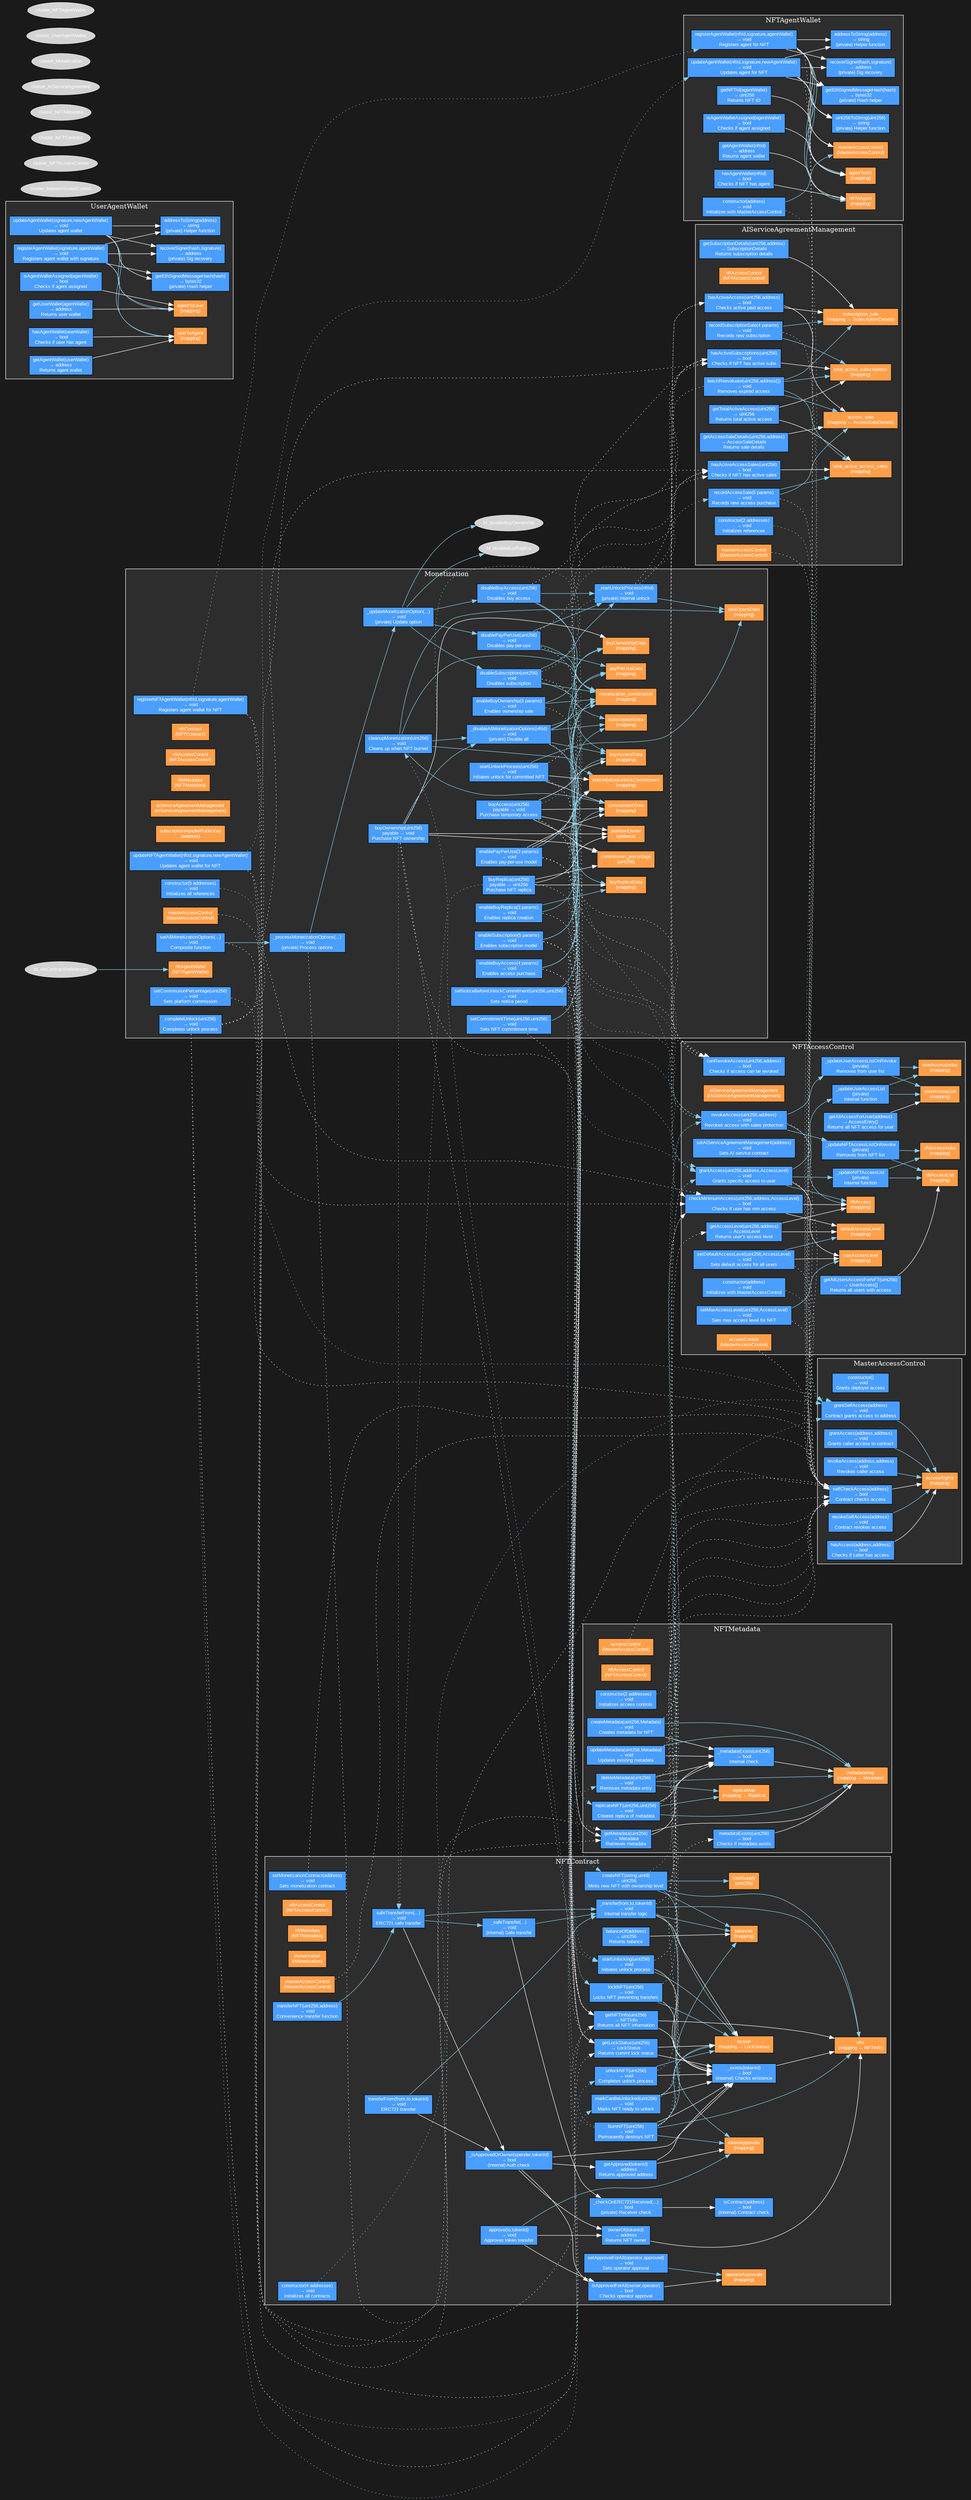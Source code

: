 digraph SmartContractArchitecture {
    // Dark mode styling
    bgcolor="#1a1a1a"
    fontcolor="white"
    node [fontcolor="white", style="filled", fontname="Arial", fontsize=10]
    edge [fontcolor="white"]
    
    // Color scheme
    // Functions: #4a9eff (light blue)
    // Variables: #ff9f4a (orange)
    // Contract boxes: #2d2d2d (dark gray)
    // Read connections: white
    // Write connections: #87CEEB (light blue)
    
    compound=true
    
    // MasterAccessControl Contract
    subgraph cluster_MasterAccessControl {
        label="MasterAccessControl"
        bgcolor="#2d2d2d"
        color="white"
        
        // Variables
        MAC_accessRights [label="accessRights\n(mapping)", fillcolor="#ff9f4a", shape="box"]
        
        // Functions
        MAC_constructor [label="constructor()\n→ void\nGrants deployer access", fillcolor="#4a9eff", shape="box"]
        MAC_grantAccess [label="grantAccess(address,address)\n→ void\nGrants caller access to contract", fillcolor="#4a9eff", shape="box"]
        MAC_revokeAccess [label="revokeAccess(address,address)\n→ void\nRevokes caller access", fillcolor="#4a9eff", shape="box"]
        MAC_grantSelfAccess [label="grantSelfAccess(address)\n→ void\nContract grants access to address", fillcolor="#4a9eff", shape="box"]
        MAC_revokeSelfAccess [label="revokeSelfAccess(address)\n→ void\nContract revokes access", fillcolor="#4a9eff", shape="box"]
        MAC_hasAccess [label="hasAccess(address,address)\n→ bool\nChecks if caller has access", fillcolor="#4a9eff", shape="box"]
        MAC_selfCheckAccess [label="selfCheckAccess(address)\n→ bool\nContract checks access", fillcolor="#4a9eff", shape="box"]
    }
    
    // NFTAccessControl Contract
    subgraph cluster_NFTAccessControl {
        label="NFTAccessControl"
        bgcolor="#2d2d2d"
        color="white"
        
        // Variables
        NAC_accessControl [label="accessControl\n(MasterAccessControl)", fillcolor="#ff9f4a", shape="box"]
        NAC_aiServiceAgreement [label="aiServiceAgreementManagement\n(IAIServiceAgreementManagement)", fillcolor="#ff9f4a", shape="box"]
        NAC_nftAccess [label="nftAccess\n(mapping)", fillcolor="#ff9f4a", shape="box"]
        NAC_defaultAccessLevel [label="defaultAccessLevel\n(mapping)", fillcolor="#ff9f4a", shape="box"]
        NAC_maxAccessLevel [label="maxAccessLevel\n(mapping)", fillcolor="#ff9f4a", shape="box"]
        NAC_userAccessList [label="userAccessList\n(mapping)", fillcolor="#ff9f4a", shape="box"]
        NAC_userAccessIndex [label="userAccessIndex\n(mapping)", fillcolor="#ff9f4a", shape="box"]
        NAC_nftAccessList [label="nftAccessList\n(mapping)", fillcolor="#ff9f4a", shape="box"]
        NAC_nftAccessIndex [label="nftAccessIndex\n(mapping)", fillcolor="#ff9f4a", shape="box"]
        
        // Functions
        NAC_constructor [label="constructor(address)\n→ void\nInitializes with MasterAccessControl", fillcolor="#4a9eff", shape="box"]
        NAC_setAIServiceAgreement [label="setAIServiceAgreementManagement(address)\n→ void\nSets AI service contract", fillcolor="#4a9eff", shape="box"]
        NAC_setMaxAccessLevel [label="setMaxAccessLevel(uint256,AccessLevel)\n→ void\nSets max access level for NFT", fillcolor="#4a9eff", shape="box"]
        NAC_setDefaultAccessLevel [label="setDefaultAccessLevel(uint256,AccessLevel)\n→ void\nSets default access for all users", fillcolor="#4a9eff", shape="box"]
        NAC_grantAccess [label="grantAccess(uint256,address,AccessLevel)\n→ void\nGrants specific access to user", fillcolor="#4a9eff", shape="box"]
        NAC_revokeAccess [label="revokeAccess(uint256,address)\n→ void\nRevokes access with sales protection", fillcolor="#4a9eff", shape="box"]
        NAC_getAllAccessForUser [label="getAllAccessForUser(address)\n→ AccessEntry[]\nReturns all NFT access for user", fillcolor="#4a9eff", shape="box"]
        NAC_getAccessLevel [label="getAccessLevel(uint256,address)\n→ AccessLevel\nReturns user's access level", fillcolor="#4a9eff", shape="box"]
        NAC_checkMinimumAccess [label="checkMinimumAccess(uint256,address,AccessLevel)\n→ bool\nChecks if user has min access", fillcolor="#4a9eff", shape="box"]
        NAC_getAllUsersAccessForNFT [label="getAllUsersAccessForNFT(uint256)\n→ UserAccess[]\nReturns all users with access", fillcolor="#4a9eff", shape="box"]
        NAC_canRevokeAccess [label="canRevokeAccess(uint256,address)\n→ bool\nChecks if access can be revoked", fillcolor="#4a9eff", shape="box"]
        NAC_updateUserAccessList [label="_updateUserAccessList\n(private)\nInternal function", fillcolor="#4a9eff", shape="box"]
        NAC_updateNFTAccessList [label="_updateNFTAccessList\n(private)\nInternal function", fillcolor="#4a9eff", shape="box"]
        NAC_updateUserAccessListOnRevoke [label="_updateUserAccessListOnRevoke\n(private)\nRemoves from user list", fillcolor="#4a9eff", shape="box"]
        NAC_updateNFTAccessListOnRevoke [label="_updateNFTAccessListOnRevoke\n(private)\nRemoves from NFT list", fillcolor="#4a9eff", shape="box"]
    }
    
    // NFTContract
    subgraph cluster_NFTContract {
        label="NFTContract"
        bgcolor="#2d2d2d"
        color="white"
        
        // Variables
        NC_masterAccessControl [label="masterAccessControl\n(MasterAccessControl)", fillcolor="#ff9f4a", shape="box"]
        NC_nftAccessControl [label="nftAccessControl\n(NFTAccessControl)", fillcolor="#ff9f4a", shape="box"]
        NC_nftMetadata [label="nftMetadata\n(NFTMetadata)", fillcolor="#ff9f4a", shape="box"]
        NC_monetization [label="monetization\n(IMonetization)", fillcolor="#ff9f4a", shape="box"]
        NC_nfts [label="nfts\n(mapping → NFTInfo)", fillcolor="#ff9f4a", shape="box"]
        NC_locked [label="locked\n(mapping → LockStatus)", fillcolor="#ff9f4a", shape="box"]
        NC_balances [label="balances\n(mapping)", fillcolor="#ff9f4a", shape="box"]
        NC_tokenApprovals [label="tokenApprovals\n(mapping)", fillcolor="#ff9f4a", shape="box"]
        NC_operatorApprovals [label="operatorApprovals\n(mapping)", fillcolor="#ff9f4a", shape="box"]
        NC_totalSupply [label="totalSupply\n(uint256)", fillcolor="#ff9f4a", shape="box"]
        
        // Functions
        NC_constructor [label="constructor(4 addresses)\n→ void\nInitializes all contracts", fillcolor="#4a9eff", shape="box"]
        NC_setMonetization [label="setMonetizationContract(address)\n→ void\nSets monetization contract", fillcolor="#4a9eff", shape="box"]
        NC_createNFT [label="createNFT(string,uint8)\n→ uint256\nMints new NFT with ownership level", fillcolor="#4a9eff", shape="box"]
        NC_burnNFT [label="burnNFT(uint256)\n→ void\nPermanently destroys NFT", fillcolor="#4a9eff", shape="box"]
        NC_lockNFT [label="lockNFT(uint256)\n→ void\nLocks NFT preventing transfers", fillcolor="#4a9eff", shape="box"]
        NC_startUnlocking [label="startUnlocking(uint256)\n→ void\nInitiates unlock process", fillcolor="#4a9eff", shape="box"]
        NC_markCanBeUnlocked [label="markCanBeUnlocked(uint256)\n→ void\nMarks NFT ready to unlock", fillcolor="#4a9eff", shape="box"]
        NC_unlockNFT [label="unlockNFT(uint256)\n→ void\nCompletes unlock process", fillcolor="#4a9eff", shape="box"]
        NC_transferNFT [label="transferNFT(uint256,address)\n→ void\nConvenience transfer function", fillcolor="#4a9eff", shape="box"]
        NC_getLockStatus [label="getLockStatus(uint256)\n→ LockStatus\nReturns current lock status", fillcolor="#4a9eff", shape="box"]
        NC_getNFTInfo [label="getNFTInfo(uint256)\n→ NFTInfo\nReturns all NFT information", fillcolor="#4a9eff", shape="box"]
        NC_safeTransferFrom [label="safeTransferFrom(...)\n→ void\nERC721 safe transfer", fillcolor="#4a9eff", shape="box"]
        NC_transferFrom [label="transferFrom(from,to,tokenId)\n→ void\nERC721 transfer", fillcolor="#4a9eff", shape="box"]
        NC_transfer [label="_transfer(from,to,tokenId)\n→ void\nInternal transfer logic", fillcolor="#4a9eff", shape="box"]
        NC_ownerOf [label="ownerOf(tokenId)\n→ address\nReturns NFT owner", fillcolor="#4a9eff", shape="box"]
        NC_balanceOf [label="balanceOf(address)\n→ uint256\nReturns balance", fillcolor="#4a9eff", shape="box"]
        NC_approve [label="approve(to,tokenId)\n→ void\nApproves token transfer", fillcolor="#4a9eff", shape="box"]
        NC_setApprovalForAll [label="setApprovalForAll(operator,approved)\n→ void\nSets operator approval", fillcolor="#4a9eff", shape="box"]
        NC_getApproved [label="getApproved(tokenId)\n→ address\nReturns approved address", fillcolor="#4a9eff", shape="box"]
        NC_isApprovedForAll [label="isApprovedForAll(owner,operator)\n→ bool\nChecks operator approval", fillcolor="#4a9eff", shape="box"]
        NC_exists [label="_exists(tokenId)\n→ bool\n(internal) Checks existence", fillcolor="#4a9eff", shape="box"]
        NC_isApprovedOrOwner [label="_isApprovedOrOwner(spender,tokenId)\n→ bool\n(internal) Auth check", fillcolor="#4a9eff", shape="box"]
        NC_safeTransfer [label="_safeTransfer(...)\n→ void\n(internal) Safe transfer", fillcolor="#4a9eff", shape="box"]
        NC_checkOnERC721Received [label="_checkOnERC721Received(...)\n→ bool\n(private) Receiver check", fillcolor="#4a9eff", shape="box"]
        NC_isContract [label="isContract(address)\n→ bool\n(internal) Contract check", fillcolor="#4a9eff", shape="box"]
    }
    
    // NFTMetadata
    subgraph cluster_NFTMetadata {
        label="NFTMetadata"
        bgcolor="#2d2d2d"
        color="white"
        
        // Variables
        NM_accessControl [label="accessControl\n(MasterAccessControl)", fillcolor="#ff9f4a", shape="box"]
        NM_nftAccessControl [label="nftAccessControl\n(NFTAccessControl)", fillcolor="#ff9f4a", shape="box"]
        NM_metadataMap [label="metadataMap\n(mapping → Metadata)", fillcolor="#ff9f4a", shape="box"]
        NM_replicaMap [label="replicaMap\n(mapping → Replica)", fillcolor="#ff9f4a", shape="box"]
        
        // Functions
        NM_constructor [label="constructor(2 addresses)\n→ void\nInitializes access controls", fillcolor="#4a9eff", shape="box"]
        NM_createMetadata [label="createMetadata(uint256,Metadata)\n→ void\nCreates metadata for NFT", fillcolor="#4a9eff", shape="box"]
        NM_replicateNFT [label="replicateNFT(uint256,uint256)\n→ void\nCreates replica of metadata", fillcolor="#4a9eff", shape="box"]
        NM_updateMetadata [label="updateMetadata(uint256,Metadata)\n→ void\nUpdates existing metadata", fillcolor="#4a9eff", shape="box"]
        NM_deleteMetadata [label="deleteMetadata(uint256)\n→ void\nRemoves metadata entry", fillcolor="#4a9eff", shape="box"]
        NM_getMetadata [label="getMetadata(uint256)\n→ Metadata\nRetrieves metadata", fillcolor="#4a9eff", shape="box"]
        NM_metadataExists [label="metadataExists(uint256)\n→ bool\nChecks if metadata exists", fillcolor="#4a9eff", shape="box"]
        NM_metadataExistsInternal [label="_metadataExists(uint256)\n→ bool\nInternal check", fillcolor="#4a9eff", shape="box"]
    }
    
    // AIServiceAgreementManagement
    subgraph cluster_AIServiceAgreement {
        label="AIServiceAgreementManagement"
        bgcolor="#2d2d2d"
        color="white"
        
        // Variables
        ASA_masterAccessControl [label="masterAccessControl\n(MasterAccessControl)", fillcolor="#ff9f4a", shape="box"]
        ASA_nftAccessControl [label="nftAccessControl\n(NFTAccessControl)", fillcolor="#ff9f4a", shape="box"]
        ASA_access_sale [label="access_sale\n(mapping → AccessSaleDetails)", fillcolor="#ff9f4a", shape="box"]
        ASA_subscription_sale [label="subscription_sale\n(mapping → SubscriptionDetails)", fillcolor="#ff9f4a", shape="box"]
        ASA_total_active_access [label="total_active_access_sales\n(mapping)", fillcolor="#ff9f4a", shape="box"]
        ASA_total_active_subs [label="total_active_subscriptions\n(mapping)", fillcolor="#ff9f4a", shape="box"]
        
        // Functions
        ASA_constructor [label="constructor(2 addresses)\n→ void\nInitializes references", fillcolor="#4a9eff", shape="box"]
        ASA_recordAccessSale [label="recordAccessSale(5 params)\n→ void\nRecords new access purchase", fillcolor="#4a9eff", shape="box"]
        ASA_recordSubscriptionSale [label="recordSubscriptionSale(4 params)\n→ void\nRecords new subscription", fillcolor="#4a9eff", shape="box"]
        ASA_hasActiveAccess [label="hasActiveAccess(uint256,address)\n→ bool\nChecks active paid access", fillcolor="#4a9eff", shape="box"]
        ASA_getTotalActiveAccess [label="getTotalActiveAccess(uint256)\n→ uint256\nReturns total active access", fillcolor="#4a9eff", shape="box"]
        ASA_batchReevaluate [label="batchReevaluate(uint256,address[])\n→ void\nRemoves expired access", fillcolor="#4a9eff", shape="box"]
        ASA_hasActiveSubscriptions [label="hasActiveSubscriptions(uint256)\n→ bool\nChecks if NFT has active subs", fillcolor="#4a9eff", shape="box"]
        ASA_hasActiveAccessSales [label="hasActiveAccessSales(uint256)\n→ bool\nChecks if NFT has active sales", fillcolor="#4a9eff", shape="box"]
        ASA_getAccessSaleDetails [label="getAccessSaleDetails(uint256,address)\n→ AccessSaleDetails\nReturns sale details", fillcolor="#4a9eff", shape="box"]
        ASA_getSubscriptionDetails [label="getSubscriptionDetails(uint256,address)\n→ SubscriptionDetails\nReturns subscription details", fillcolor="#4a9eff", shape="box"]
    }
    
    // Monetization
    subgraph cluster_Monetization {
        label="Monetization"
        bgcolor="#2d2d2d"
        color="white"
        
        // Variables (selected key ones due to space)
        M_masterAccessControl [label="masterAccessControl\n(MasterAccessControl)", fillcolor="#ff9f4a", shape="box"]
        M_nftContract [label="nftContract\n(NFTContract)", fillcolor="#ff9f4a", shape="box"]
        M_nftAccessControl [label="nftAccessControl\n(NFTAccessControl)", fillcolor="#ff9f4a", shape="box"]
        M_nftMetadata [label="nftMetadata\n(NFTMetadata)", fillcolor="#ff9f4a", shape="box"]
        M_aiServiceAgreement [label="aiServiceAgreementManagement\n(AIServiceAgreementManagement)", fillcolor="#ff9f4a", shape="box"]
        M_commission [label="commission_percentage\n(uint256)", fillcolor="#ff9f4a", shape="box"]
        M_subscriptionHandler [label="subscriptionHandlerPublicKey\n(address)", fillcolor="#ff9f4a", shape="box"]
        M_monetization_combo [label="monetization_combination\n(mapping)", fillcolor="#ff9f4a", shape="box"]
        M_commitmentTime [label="commitmentTime\n(mapping)", fillcolor="#ff9f4a", shape="box"]
        M_noticeBeforeUnlock [label="noticeBeforeUnlockCommitment\n(mapping)", fillcolor="#ff9f4a", shape="box"]
        M_payPerUseData [label="payPerUseData\n(mapping)", fillcolor="#ff9f4a", shape="box"]
        M_subscriptionData [label="subscriptionData\n(mapping)", fillcolor="#ff9f4a", shape="box"]
        M_buyAccessData [label="buyAccessData\n(mapping)", fillcolor="#ff9f4a", shape="box"]
        M_buyOwnershipData [label="buyOwnershipData\n(mapping)", fillcolor="#ff9f4a", shape="box"]
        M_buyReplicaData [label="buyReplicaData\n(mapping)", fillcolor="#ff9f4a", shape="box"]
        M_lockOpensDate [label="lockOpensDate\n(mapping)", fillcolor="#ff9f4a", shape="box"]
        M_platformOwner [label="platformOwner\n(address)", fillcolor="#ff9f4a", shape="box"]
        
        // Key Functions
        M_constructor [label="constructor(5 addresses)\n→ void\nInitializes all references", fillcolor="#4a9eff", shape="box"]
        M_setCommissionPercentage [label="setCommissionPercentage(uint256)\n→ void\nSets platform commission", fillcolor="#4a9eff", shape="box"]
        M_setCommitmentTime [label="setCommitmentTime(uint256,uint256)\n→ void\nSets NFT commitment time", fillcolor="#4a9eff", shape="box"]
        M_setNoticeBeforeUnlock [label="setNoticeBeforeUnlockCommitment(uint256,uint256)\n→ void\nSets notice period", fillcolor="#4a9eff", shape="box"]
        M_enablePayPerUse [label="enablePayPerUse(3 params)\n→ void\nEnables pay-per-use model", fillcolor="#4a9eff", shape="box"]
        M_enableSubscription [label="enableSubscription(5 params)\n→ void\nEnables subscription model", fillcolor="#4a9eff", shape="box"]
        M_enableBuyAccess [label="enableBuyAccess(4 params)\n→ void\nEnables access purchase", fillcolor="#4a9eff", shape="box"]
        M_enableBuyOwnership [label="enableBuyOwnership(3 params)\n→ void\nEnables ownership sale", fillcolor="#4a9eff", shape="box"]
        M_enableBuyReplica [label="enableBuyReplica(3 params)\n→ void\nEnables replica creation", fillcolor="#4a9eff", shape="box"]
        M_disablePayPerUse [label="disablePayPerUse(uint256)\n→ void\nDisables pay-per-use", fillcolor="#4a9eff", shape="box"]
        M_disableSubscription [label="disableSubscription(uint256)\n→ void\nDisables subscription", fillcolor="#4a9eff", shape="box"]
        M_disableBuyAccess [label="disableBuyAccess(uint256)\n→ void\nDisables buy access", fillcolor="#4a9eff", shape="box"]
        M_buyOwnership [label="buyOwnership(uint256)\npayable → void\nPurchase NFT ownership", fillcolor="#4a9eff", shape="box"]
        M_buyReplica [label="buyReplica(uint256)\npayable → uint256\nPurchase NFT replica", fillcolor="#4a9eff", shape="box"]
        M_buyAccess [label="buyAccess(uint256)\npayable → void\nPurchase temporary access", fillcolor="#4a9eff", shape="box"]
        M_startUnlockProcess [label="startUnlockProcess(uint256)\n→ void\nInitiates unlock for committed NFT", fillcolor="#4a9eff", shape="box"]
        M_completeUnlock [label="completeUnlock(uint256)\n→ void\nCompletes unlock process", fillcolor="#4a9eff", shape="box"]
        M_cleanupMonetization [label="cleanupMonetization(uint256)\n→ void\nCleans up when NFT burned", fillcolor="#4a9eff", shape="box"]
        M_setAllMonetizationOptions [label="setAllMonetizationOptions(...)\n→ void\nComposite function", fillcolor="#4a9eff", shape="box"]
        M_processMonetizationOptions [label="_processMonetizationOptions(...)\n→ void\n(private) Process options", fillcolor="#4a9eff", shape="box"]
        M_updateMonetizationOption [label="_updateMonetizationOption(...)\n→ void\n(private) Update option", fillcolor="#4a9eff", shape="box"]
        M_startUnlockProcessInternal [label="_startUnlockProcess(nftId)\n→ void\n(private) Internal unlock", fillcolor="#4a9eff", shape="box"]
        M_disableAllMonetizationOptions [label="_disableAllMonetizationOptions(nftId)\n→ void\n(private) Disable all", fillcolor="#4a9eff", shape="box"]

        M_nftAgentWallet [label="nftAgentWallet\n(NFTAgentWallet)", fillcolor="#ff9f4a", shape="box"]
        M_registerNFTAgentWallet [label="registerNFTAgentWallet(nftId,signature,agentWallet)\n→ void\nRegisters agent wallet for NFT", fillcolor="#4a9eff", shape="box"]
        M_updateNFTAgentWallet [label="updateNFTAgentWallet(nftId,signature,newAgentWallet)\n→ void\nUpdates agent wallet for NFT", fillcolor="#4a9eff", shape="box"]
    }
    
    // Inter-contract connections (dotted lines)
    // Read operations (white)
    // Write operations (#87CEEB - light blue)
    
    // MasterAccessControl connections
    NAC_accessControl -> MAC_selfCheckAccess [style="dotted", color="white"]
    NAC_setMaxAccessLevel -> MAC_selfCheckAccess [style="dotted", color="white"]
    NAC_setDefaultAccessLevel -> MAC_selfCheckAccess [style="dotted", color="white"]
    NAC_grantAccess -> MAC_selfCheckAccess [style="dotted", color="white"]
    NAC_revokeAccess -> MAC_selfCheckAccess [style="dotted", color="white"]
    
    NM_accessControl -> MAC_selfCheckAccess [style="dotted", color="white"]
    NM_createMetadata -> MAC_selfCheckAccess [style="dotted", color="white"]
    NM_replicateNFT -> MAC_selfCheckAccess [style="dotted", color="white"]
    NM_deleteMetadata -> MAC_selfCheckAccess [style="dotted", color="white"]
    
    ASA_masterAccessControl -> MAC_selfCheckAccess [style="dotted", color="white"]
    ASA_recordAccessSale -> MAC_selfCheckAccess [style="dotted", color="white"]
    ASA_recordSubscriptionSale -> MAC_selfCheckAccess [style="dotted", color="white"]
    
    M_masterAccessControl -> MAC_selfCheckAccess [style="dotted", color="white"]
    M_setCommissionPercentage -> MAC_selfCheckAccess [style="dotted", color="white"]
    
    NC_masterAccessControl -> MAC_selfCheckAccess [style="dotted", color="white"]
    NC_setMonetization -> MAC_selfCheckAccess [style="dotted", color="white"]
    NC_lockNFT -> MAC_selfCheckAccess [style="dotted", color="white"]
    NC_startUnlocking -> MAC_selfCheckAccess [style="dotted", color="white"]
    NC_markCanBeUnlocked -> MAC_selfCheckAccess [style="dotted", color="white"]
    NC_unlockNFT -> MAC_selfCheckAccess [style="dotted", color="white"]
    
    NAC_constructor -> MAC_grantSelfAccess [style="dotted", color="#87CEEB"]
    NM_constructor -> MAC_grantSelfAccess [style="dotted", color="#87CEEB"]
    ASA_constructor -> MAC_grantSelfAccess [style="dotted", color="#87CEEB"]
    M_constructor -> MAC_grantSelfAccess [style="dotted", color="#87CEEB"]
    NC_constructor -> MAC_grantSelfAccess [style="dotted", color="#87CEEB"]
    
    // NFTAccessControl connections from other contracts
    NAC_revokeAccess -> ASA_hasActiveAccess [style="dotted", color="white"]
    NAC_canRevokeAccess -> ASA_hasActiveAccess [style="dotted", color="white"]
    
    NC_createNFT -> NAC_grantAccess [style="dotted", color="#87CEEB"]
    NC_burnNFT -> NAC_revokeAccess [style="dotted", color="#87CEEB"]
    NC_transfer -> NAC_getAccessLevel [style="dotted", color="white"]
    NC_transfer -> NAC_revokeAccess [style="dotted", color="#87CEEB"]
    NC_transfer -> NAC_grantAccess [style="dotted", color="#87CEEB"]
    
    NM_createMetadata -> NAC_checkMinimumAccess [style="dotted", color="white"]
    NM_updateMetadata -> NAC_checkMinimumAccess [style="dotted", color="white"]
    
    ASA_batchReevaluate -> NAC_checkMinimumAccess [style="dotted", color="white"]
    
    M_enablePayPerUse -> NAC_grantAccess [style="dotted", color="#87CEEB"]
    M_enableSubscription -> NAC_grantAccess [style="dotted", color="#87CEEB"]
    M_buyOwnership -> NAC_grantAccess [style="dotted", color="#87CEEB"]
    M_buyAccess -> NAC_grantAccess [style="dotted", color="#87CEEB"]
    M_disablePayPerUse -> NAC_canRevokeAccess [style="dotted", color="white"]
    M_disablePayPerUse -> NAC_revokeAccess [style="dotted", color="#87CEEB"]
    M_disableSubscription -> NAC_canRevokeAccess [style="dotted", color="white"]
    M_disableSubscription -> NAC_revokeAccess [style="dotted", color="#87CEEB"]
    
    // NFTContract connections from other contracts
    NC_burnNFT -> NM_metadataExists [style="dotted", color="white"]
    NC_burnNFT -> NM_deleteMetadata [style="dotted", color="#87CEEB"]
    NC_burnNFT -> M_cleanupMonetization [style="dotted", color="#87CEEB"]
    
    M_setCommitmentTime -> NC_getLockStatus [style="dotted", color="white"]
    M_setNoticeBeforeUnlock -> NC_getLockStatus [style="dotted", color="white"]
    M_enablePayPerUse -> NC_getNFTInfo [style="dotted", color="white"]
    M_enablePayPerUse -> NC_getLockStatus [style="dotted", color="white"]
    M_enablePayPerUse -> NC_lockNFT [style="dotted", color="#87CEEB"]
    M_enableSubscription -> NC_getNFTInfo [style="dotted", color="white"]
    M_enableSubscription -> NC_getLockStatus [style="dotted", color="white"]
    M_enableSubscription -> NC_lockNFT [style="dotted", color="#87CEEB"]
    M_enableBuyAccess -> NC_getNFTInfo [style="dotted", color="white"]
    M_enableBuyAccess -> NC_getLockStatus [style="dotted", color="white"]
    M_enableBuyOwnership -> NC_getNFTInfo [style="dotted", color="white"]
    M_enableBuyReplica -> NC_getNFTInfo [style="dotted", color="white"]
    M_buyOwnership -> NC_getLockStatus [style="dotted", color="white"]
    M_buyOwnership -> NC_getNFTInfo [style="dotted", color="white"]
    M_buyOwnership -> NC_safeTransferFrom [style="dotted", color="#87CEEB"]
    M_buyReplica -> NC_getNFTInfo [style="dotted", color="white"]
    M_buyReplica -> NC_createNFT [style="dotted", color="#87CEEB"]
    M_buyReplica -> NC_safeTransferFrom [style="dotted", color="#87CEEB"]
    M_buyAccess -> NC_getNFTInfo [style="dotted", color="white"]
    M_startUnlockProcess -> NC_getLockStatus [style="dotted", color="white"]
    M_startUnlockProcess -> NC_startUnlocking [style="dotted", color="#87CEEB"]
    M_completeUnlock -> NC_getLockStatus [style="dotted", color="white"]
    M_completeUnlock -> NC_markCanBeUnlocked [style="dotted", color="#87CEEB"]
    M_completeUnlock -> NC_unlockNFT [style="dotted", color="#87CEEB"]
    
    // NFTMetadata connections from other contracts
    M_enablePayPerUse -> NM_getMetadata [style="dotted", color="white"]
    M_enableSubscription -> NM_getMetadata [style="dotted", color="white"]
    M_enableBuyAccess -> NM_getMetadata [style="dotted", color="white"]
    M_enableBuyReplica -> NM_getMetadata [style="dotted", color="white"]
    M_buyReplica -> NM_replicateNFT [style="dotted", color="#87CEEB"]
    M_setAllMonetizationOptions -> NM_getMetadata [style="dotted", color="white"]
    
    // AIServiceAgreementManagement connections from other contracts
    M_buyAccess -> ASA_recordAccessSale [style="dotted", color="#87CEEB"]
    M_disablePayPerUse -> ASA_hasActiveSubscriptions [style="dotted", color="white"]
    M_disableSubscription -> ASA_hasActiveSubscriptions [style="dotted", color="white"]
    M_disableBuyAccess -> ASA_hasActiveAccessSales [style="dotted", color="white"]
    M_startUnlockProcess -> ASA_hasActiveSubscriptions [style="dotted", color="white"]
    M_startUnlockProcess -> ASA_hasActiveAccessSales [style="dotted", color="white"]
    M_completeUnlock -> ASA_hasActiveSubscriptions [style="dotted", color="white"]
    M_completeUnlock -> ASA_hasActiveAccessSales [style="dotted", color="white"]
    
    // Intra-contract connections (normal lines)
    // MasterAccessControl internal
    MAC_grantAccess -> MAC_accessRights [color="#87CEEB"]
    MAC_revokeAccess -> MAC_accessRights [color="#87CEEB"]
    MAC_grantSelfAccess -> MAC_accessRights [color="#87CEEB"]
    MAC_revokeSelfAccess -> MAC_accessRights [color="#87CEEB"]
    MAC_hasAccess -> MAC_accessRights [color="white"]
    MAC_selfCheckAccess -> MAC_accessRights [color="white"]
    
    // NFTAccessControl internal
    NAC_setMaxAccessLevel -> NAC_maxAccessLevel [color="#87CEEB"]
    NAC_setDefaultAccessLevel -> NAC_defaultAccessLevel [color="#87CEEB"]
    NAC_setDefaultAccessLevel -> NAC_maxAccessLevel [color="white"]
    NAC_grantAccess -> NAC_nftAccess [color="#87CEEB"]
    NAC_grantAccess -> NAC_updateUserAccessList [color="#87CEEB"]
    NAC_grantAccess -> NAC_updateNFTAccessList [color="#87CEEB"]
    NAC_grantAccess -> NAC_maxAccessLevel [color="white"]
    NAC_revokeAccess -> NAC_nftAccess [color="#87CEEB"]
    NAC_revokeAccess -> NAC_updateUserAccessListOnRevoke [color="#87CEEB"]
    NAC_revokeAccess -> NAC_updateNFTAccessListOnRevoke [color="#87CEEB"]
    NAC_updateUserAccessListOnRevoke -> NAC_userAccessList [color="#87CEEB"]
    NAC_updateUserAccessListOnRevoke -> NAC_userAccessIndex [color="#87CEEB"]
    NAC_updateNFTAccessListOnRevoke -> NAC_nftAccessList [color="#87CEEB"]
    NAC_updateNFTAccessListOnRevoke -> NAC_nftAccessIndex [color="#87CEEB"]
    NAC_getAllAccessForUser -> NAC_userAccessList [color="white"]
    NAC_getAccessLevel -> NAC_nftAccess [color="white"]
    NAC_getAccessLevel -> NAC_defaultAccessLevel [color="white"]
    NAC_checkMinimumAccess -> NAC_defaultAccessLevel [color="white"]
    NAC_checkMinimumAccess -> NAC_nftAccess [color="white"]
    NAC_getAllUsersAccessForNFT -> NAC_nftAccessList [color="white"]
    NAC_updateUserAccessList -> NAC_userAccessList [color="#87CEEB"]
    NAC_updateUserAccessList -> NAC_userAccessIndex [color="#87CEEB"]
    NAC_updateNFTAccessList -> NAC_nftAccessList [color="#87CEEB"]
    NAC_updateNFTAccessList -> NAC_nftAccessIndex [color="#87CEEB"]
    
    // NFTContract internal
    NC_createNFT -> NC_nfts [color="#87CEEB"]
    NC_createNFT -> NC_locked [color="#87CEEB"]
    NC_createNFT -> NC_balances [color="#87CEEB"]
    NC_createNFT -> NC_totalSupply [color="#87CEEB"]
    NC_burnNFT -> NC_nfts [color="#87CEEB"]
    NC_burnNFT -> NC_locked [color="#87CEEB"]
    NC_burnNFT -> NC_balances [color="#87CEEB"]
    NC_burnNFT -> NC_tokenApprovals [color="#87CEEB"]
    NC_lockNFT -> NC_locked [color="#87CEEB"]
    NC_startUnlocking -> NC_locked [color="#87CEEB"]
    NC_markCanBeUnlocked -> NC_locked [color="#87CEEB"]
    NC_unlockNFT -> NC_locked [color="#87CEEB"]
    NC_getLockStatus -> NC_locked [color="white"]
    NC_getNFTInfo -> NC_nfts [color="white"]
    NC_balanceOf -> NC_balances [color="white"]
    NC_ownerOf -> NC_nfts [color="white"]
    NC_transferNFT -> NC_safeTransferFrom [color="#87CEEB"]
    NC_safeTransferFrom -> NC_transfer [color="#87CEEB"]
    NC_transferFrom -> NC_transfer [color="#87CEEB"]
    NC_transfer -> NC_nfts [color="#87CEEB"]
    NC_transfer -> NC_tokenApprovals [color="#87CEEB"]
    NC_transfer -> NC_balances [color="#87CEEB"]
    NC_transfer -> NC_locked [color="white"]
    NC_burnNFT -> NC_exists [color="white"]
    NC_lockNFT -> NC_exists [color="white"]
    NC_startUnlocking -> NC_exists [color="white"]
    NC_markCanBeUnlocked -> NC_exists [color="white"]
    NC_unlockNFT -> NC_exists [color="white"]
    NC_getLockStatus -> NC_exists [color="white"]
    NC_getNFTInfo -> NC_exists [color="white"]
    NC_getApproved -> NC_exists [color="white"]
    NC_exists -> NC_nfts [color="white"]
    NC_safeTransferFrom -> NC_isApprovedOrOwner [color="white"]
    NC_safeTransferFrom -> NC_safeTransfer [color="#87CEEB"]
    NC_transferFrom -> NC_isApprovedOrOwner [color="white"]
    NC_safeTransfer -> NC_transfer [color="#87CEEB"]
    NC_safeTransfer -> NC_checkOnERC721Received [color="white"]
    NC_isApprovedOrOwner -> NC_exists [color="white"]
    NC_isApprovedOrOwner -> NC_ownerOf [color="white"]
    NC_isApprovedOrOwner -> NC_getApproved [color="white"]
    NC_isApprovedOrOwner -> NC_isApprovedForAll [color="white"]
    NC_checkOnERC721Received -> NC_isContract [color="white"]
    NC_approve -> NC_ownerOf [color="white"]
    NC_approve -> NC_isApprovedForAll [color="white"]
    NC_approve -> NC_tokenApprovals [color="#87CEEB"]
    NC_setApprovalForAll -> NC_operatorApprovals [color="#87CEEB"]
    NC_getApproved -> NC_tokenApprovals [color="white"]
    NC_isApprovedForAll -> NC_operatorApprovals [color="white"]
    
    // NFTMetadata internal
    NM_createMetadata -> NM_metadataMap [color="#87CEEB"]
    NM_createMetadata -> NM_metadataExistsInternal [color="white"]
    NM_replicateNFT -> NM_metadataMap [color="#87CEEB"]
    NM_replicateNFT -> NM_replicaMap [color="#87CEEB"]
    NM_replicateNFT -> NM_metadataExistsInternal [color="white"]
    NM_updateMetadata -> NM_metadataMap [color="#87CEEB"]
    NM_updateMetadata -> NM_metadataExistsInternal [color="white"]
    NM_deleteMetadata -> NM_metadataMap [color="#87CEEB"]
    NM_deleteMetadata -> NM_replicaMap [color="#87CEEB"]
    NM_deleteMetadata -> NM_metadataExistsInternal [color="white"]
    NM_getMetadata -> NM_metadataMap [color="white"]
    NM_getMetadata -> NM_metadataExistsInternal [color="white"]
    NM_metadataExists -> NM_metadataMap [color="white"]
    NM_metadataExistsInternal -> NM_metadataMap [color="white"]
    
    // AIServiceAgreementManagement internal
    ASA_recordAccessSale -> ASA_access_sale [color="#87CEEB"]
    ASA_recordAccessSale -> ASA_total_active_access [color="#87CEEB"]
    ASA_recordSubscriptionSale -> ASA_subscription_sale [color="#87CEEB"]
    ASA_recordSubscriptionSale -> ASA_total_active_subs [color="#87CEEB"]
    ASA_hasActiveAccess -> ASA_access_sale [color="white"]
    ASA_hasActiveAccess -> ASA_subscription_sale [color="white"]
    ASA_getTotalActiveAccess -> ASA_total_active_access [color="white"]
    ASA_getTotalActiveAccess -> ASA_total_active_subs [color="white"]
    ASA_batchReevaluate -> ASA_access_sale [color="#87CEEB"]
    ASA_batchReevaluate -> ASA_subscription_sale [color="#87CEEB"]
    ASA_batchReevaluate -> ASA_total_active_access [color="#87CEEB"]
    ASA_batchReevaluate -> ASA_total_active_subs [color="#87CEEB"]
    ASA_getAccessSaleDetails -> ASA_access_sale [color="white"]
    ASA_getSubscriptionDetails -> ASA_subscription_sale [color="white"]
    ASA_hasActiveSubscriptions -> ASA_total_active_subs [color="white"]
    ASA_hasActiveAccessSales -> ASA_total_active_access [color="white"]
    
    // Monetization internal
    M_setCommitmentTime -> M_commitmentTime [color="#87CEEB"]
    M_setNoticeBeforeUnlock -> M_noticeBeforeUnlock [color="#87CEEB"]
    M_enablePayPerUse -> M_payPerUseData [color="#87CEEB"]
    M_enablePayPerUse -> M_monetization_combo [color="#87CEEB"]
    M_enablePayPerUse -> M_commitmentTime [color="white"]
    M_enablePayPerUse -> M_noticeBeforeUnlock [color="white"]
    M_enableSubscription -> M_subscriptionData [color="#87CEEB"]
    M_enableSubscription -> M_monetization_combo [color="#87CEEB"]
    M_enableBuyAccess -> M_buyAccessData [color="#87CEEB"]
    M_enableBuyAccess -> M_monetization_combo [color="#87CEEB"]
    M_enableBuyOwnership -> M_buyOwnershipData [color="#87CEEB"]
    M_enableBuyOwnership -> M_monetization_combo [color="#87CEEB"]
    M_enableBuyReplica -> M_buyReplicaData [color="#87CEEB"]
    M_enableBuyReplica -> M_monetization_combo [color="#87CEEB"]
    M_disablePayPerUse -> M_payPerUseData [color="#87CEEB"]
    M_disablePayPerUse -> M_monetization_combo [color="#87CEEB"]
    M_disableSubscription -> M_subscriptionData [color="#87CEEB"]
    M_disableSubscription -> M_monetization_combo [color="#87CEEB"]
    M_disableBuyAccess -> M_buyAccessData [color="#87CEEB"]
    M_disableBuyAccess -> M_monetization_combo [color="#87CEEB"]
    M_buyOwnership -> M_buyOwnershipData [color="white"]
    M_buyOwnership -> M_commission [color="white"]
    M_buyReplica -> M_buyReplicaData [color="white"]
    M_buyReplica -> M_commission [color="white"]
    M_buyAccess -> M_buyAccessData [color="white"]
    M_buyAccess -> M_commission [color="white"]
    M_buyAccess -> M_commitmentTime [color="white"]
    M_startUnlockProcess -> M_commitmentTime [color="white"]
    M_startUnlockProcess -> M_noticeBeforeUnlock [color="white"]
    M_cleanupMonetization -> M_commitmentTime [color="#87CEEB"]
    M_cleanupMonetization -> M_noticeBeforeUnlock [color="#87CEEB"]
    M_cleanupMonetization -> M_monetization_combo [color="#87CEEB"]
    M_cleanupMonetization -> M_disableAllMonetizationOptions [color="#87CEEB"]
    M_cleanupMonetization -> M_lockOpensDate [color="#87CEEB"]
    M_setAllMonetizationOptions -> M_processMonetizationOptions [color="#87CEEB"]
    M_processMonetizationOptions -> M_updateMonetizationOption [color="#87CEEB"]
    M_processMonetizationOptions -> NM_getMetadata [style="dotted", color="white"]
    M_updateMonetizationOption -> M_disablePayPerUse [color="#87CEEB"]
    M_updateMonetizationOption -> M_disableSubscription [color="#87CEEB"]
    M_updateMonetizationOption -> M_disableBuyAccess [color="#87CEEB"]
    M_updateMonetizationOption -> M_disableBuyOwnership [color="#87CEEB"]
    M_updateMonetizationOption -> M_disableBuyReplica [color="#87CEEB"]
    M_disablePayPerUse -> M_startUnlockProcessInternal [color="#87CEEB"]
    M_disableSubscription -> M_startUnlockProcessInternal [color="#87CEEB"]
    M_disableBuyAccess -> M_startUnlockProcessInternal [color="#87CEEB"]
    M_startUnlockProcess -> M_lockOpensDate [color="#87CEEB"]
    M_startUnlockProcessInternal -> M_lockOpensDate [color="#87CEEB"]
    M_startUnlockProcessInternal -> ASA_hasActiveSubscriptions [style="dotted", color="white"]
    M_startUnlockProcessInternal -> ASA_hasActiveAccessSales [style="dotted", color="white"]
    M_startUnlockProcessInternal -> NC_startUnlocking [style="dotted", color="#87CEEB"]
    M_buyOwnership -> M_disableAllMonetizationOptions [color="#87CEEB"]
    M_buyOwnership -> M_platformOwner [color="white"]
    M_buyReplica -> M_platformOwner [color="white"]
    M_buyAccess -> M_platformOwner [color="white"]
    M_disableAllMonetizationOptions -> NAC_canRevokeAccess [style="dotted", color="white"]
    M_disableAllMonetizationOptions -> NAC_revokeAccess [style="dotted", color="#87CEEB"]
    M_disableAllMonetizationOptions -> M_payPerUseData [color="#87CEEB"]
    M_disableAllMonetizationOptions -> M_subscriptionData [color="#87CEEB"]
    M_disableAllMonetizationOptions -> M_buyAccessData [color="#87CEEB"]
    M_disableAllMonetizationOptions -> M_buyOwnershipData [color="#87CEEB"]
    M_disableAllMonetizationOptions -> M_buyReplicaData [color="#87CEEB"]
    M_disableAllMonetizationOptions -> M_monetization_combo [color="#87CEEB"]
    
    // UserAgentWallet Contract
    subgraph cluster_UserAgentWallet {
        label="UserAgentWallet"
        bgcolor="#2d2d2d"
        color="white"
        
        // Variables
        UAW_userToAgent [label="userToAgent\n(mapping)", fillcolor="#ff9f4a", shape="box"]
        UAW_agentToUser [label="agentToUser\n(mapping)", fillcolor="#ff9f4a", shape="box"]
        
        // Functions
        UAW_registerAgentWallet [label="registerAgentWallet(signature,agentWallet)\n→ void\nRegisters agent wallet with signature", fillcolor="#4a9eff", shape="box"]
        UAW_updateAgentWallet [label="updateAgentWallet(signature,newAgentWallet)\n→ void\nUpdates agent wallet", fillcolor="#4a9eff", shape="box"]
        UAW_getUserWallet [label="getUserWallet(agentWallet)\n→ address\nReturns user wallet", fillcolor="#4a9eff", shape="box"]
        UAW_getAgentWallet [label="getAgentWallet(userWallet)\n→ address\nReturns agent wallet", fillcolor="#4a9eff", shape="box"]
        UAW_hasAgentWallet [label="hasAgentWallet(userWallet)\n→ bool\nChecks if user has agent", fillcolor="#4a9eff", shape="box"]
        UAW_isAgentWalletAssigned [label="isAgentWalletAssigned(agentWallet)\n→ bool\nChecks if agent assigned", fillcolor="#4a9eff", shape="box"]
        UAW_addressToString [label="addressToString(address)\n→ string\n(private) Helper function", fillcolor="#4a9eff", shape="box"]
        UAW_getEthSignedMessageHash [label="getEthSignedMessageHash(hash)\n→ bytes32\n(private) Hash helper", fillcolor="#4a9eff", shape="box"]
        UAW_recoverSigner [label="recoverSigner(hash,signature)\n→ address\n(private) Sig recovery", fillcolor="#4a9eff", shape="box"]
    }
    
    // NFTAgentWallet Contract
    subgraph cluster_NFTAgentWallet {
        label="NFTAgentWallet"
        bgcolor="#2d2d2d"
        color="white"
        
        // Variables
        NAW_masterAccessControl [label="masterAccessControl\n(MasterAccessControl)", fillcolor="#ff9f4a", shape="box"]
        NAW_nftToAgent [label="nftToAgent\n(mapping)", fillcolor="#ff9f4a", shape="box"]
        NAW_agentToNft [label="agentToNft\n(mapping)", fillcolor="#ff9f4a", shape="box"]
        
        // Functions
        NAW_constructor [label="constructor(address)\n→ void\nInitializes with MasterAccessControl", fillcolor="#4a9eff", shape="box"]
        NAW_registerAgentWallet [label="registerAgentWallet(nftId,signature,agentWallet)\n→ void\nRegisters agent for NFT", fillcolor="#4a9eff", shape="box"]
        NAW_updateAgentWallet [label="updateAgentWallet(nftId,signature,newAgentWallet)\n→ void\nUpdates agent for NFT", fillcolor="#4a9eff", shape="box"]
        NAW_getNFTId [label="getNFTId(agentWallet)\n→ uint256\nReturns NFT ID", fillcolor="#4a9eff", shape="box"]
        NAW_getAgentWallet [label="getAgentWallet(nftId)\n→ address\nReturns agent wallet", fillcolor="#4a9eff", shape="box"]
        NAW_hasAgentWallet [label="hasAgentWallet(nftId)\n→ bool\nChecks if NFT has agent", fillcolor="#4a9eff", shape="box"]
        NAW_isAgentWalletAssigned [label="isAgentWalletAssigned(agentWallet)\n→ bool\nChecks if agent assigned", fillcolor="#4a9eff", shape="box"]
        NAW_addressToString [label="addressToString(address)\n→ string\n(private) Helper function", fillcolor="#4a9eff", shape="box"]
        NAW_uint256ToString [label="uint256ToString(uint256)\n→ string\n(private) Helper function", fillcolor="#4a9eff", shape="box"]
        NAW_getEthSignedMessageHash [label="getEthSignedMessageHash(hash)\n→ bytes32\n(private) Hash helper", fillcolor="#4a9eff", shape="box"]
        NAW_recoverSigner [label="recoverSigner(hash,signature)\n→ address\n(private) Sig recovery", fillcolor="#4a9eff", shape="box"]
    }
    

    
    // UserAgentWallet internal connections
    UAW_registerAgentWallet -> UAW_userToAgent [color="#87CEEB"]
    UAW_registerAgentWallet -> UAW_agentToUser [color="#87CEEB"]
    UAW_updateAgentWallet -> UAW_userToAgent [color="#87CEEB"]
    UAW_updateAgentWallet -> UAW_agentToUser [color="#87CEEB"]
    UAW_getUserWallet -> UAW_agentToUser [color="white"]
    UAW_getAgentWallet -> UAW_userToAgent [color="white"]
    UAW_hasAgentWallet -> UAW_userToAgent [color="white"]
    UAW_isAgentWalletAssigned -> UAW_agentToUser [color="white"]
    UAW_registerAgentWallet -> UAW_addressToString [color="white"]
    UAW_registerAgentWallet -> UAW_getEthSignedMessageHash [color="white"]
    UAW_registerAgentWallet -> UAW_recoverSigner [color="white"]
    UAW_updateAgentWallet -> UAW_addressToString [color="white"]
    UAW_updateAgentWallet -> UAW_getEthSignedMessageHash [color="white"]
    UAW_updateAgentWallet -> UAW_recoverSigner [color="white"]
    
    // NFTAgentWallet internal connections
    NAW_constructor -> NAW_masterAccessControl [color="#87CEEB"]
    NAW_registerAgentWallet -> NAW_nftToAgent [color="#87CEEB"]
    NAW_registerAgentWallet -> NAW_agentToNft [color="#87CEEB"]
    NAW_registerAgentWallet -> NAW_masterAccessControl [color="white"]
    NAW_updateAgentWallet -> NAW_nftToAgent [color="#87CEEB"]
    NAW_updateAgentWallet -> NAW_agentToNft [color="#87CEEB"]
    NAW_updateAgentWallet -> NAW_masterAccessControl [color="white"]
    NAW_getNFTId -> NAW_agentToNft [color="white"]
    NAW_getAgentWallet -> NAW_nftToAgent [color="white"]
    NAW_hasAgentWallet -> NAW_nftToAgent [color="white"]
    NAW_isAgentWalletAssigned -> NAW_agentToNft [color="white"]
    NAW_registerAgentWallet -> NAW_uint256ToString [color="white"]
    NAW_registerAgentWallet -> NAW_addressToString [color="white"]
    NAW_registerAgentWallet -> NAW_getEthSignedMessageHash [color="white"]
    NAW_registerAgentWallet -> NAW_recoverSigner [color="white"]
    NAW_updateAgentWallet -> NAW_uint256ToString [color="white"]
    NAW_updateAgentWallet -> NAW_addressToString [color="white"]
    NAW_updateAgentWallet -> NAW_getEthSignedMessageHash [color="white"]
    NAW_updateAgentWallet -> NAW_recoverSigner [color="white"]
    
    // NFTAgentWallet connections from other contracts
    NAW_constructor -> MAC_grantSelfAccess [style="dotted", color="#87CEEB"]
    NAW_registerAgentWallet -> MAC_selfCheckAccess [style="dotted", color="white"]
    NAW_updateAgentWallet -> MAC_selfCheckAccess [style="dotted", color="white"]
    
    // Monetization to NFTAgentWallet connections
    M_registerNFTAgentWallet -> NAW_registerAgentWallet [style="dotted", color="#87CEEB"]
    M_updateNFTAgentWallet -> NAW_updateAgentWallet [style="dotted", color="#87CEEB"]
    M_registerNFTAgentWallet -> NC_getNFTInfo [style="dotted", color="white"]
    M_updateNFTAgentWallet -> NC_getNFTInfo [style="dotted", color="white"]
    M_registerNFTAgentWallet -> NAC_checkMinimumAccess [style="dotted", color="white"]
    M_updateNFTAgentWallet -> NAC_checkMinimumAccess [style="dotted", color="white"]
    M_setContractReferences -> M_nftAgentWallet [color="#87CEEB"]
    
rankdir=LR

    // Layout hints
    {rank=same; cluster_MasterAccessControl}
    {rank=same; cluster_NFTAccessControl; cluster_NFTContract; cluster_NFTMetadata}
    {rank=same; cluster_AIServiceAgreement; cluster_Monetization}
    {rank=same; cluster_UserAgentWallet; cluster_NFTAgentWallet}
}